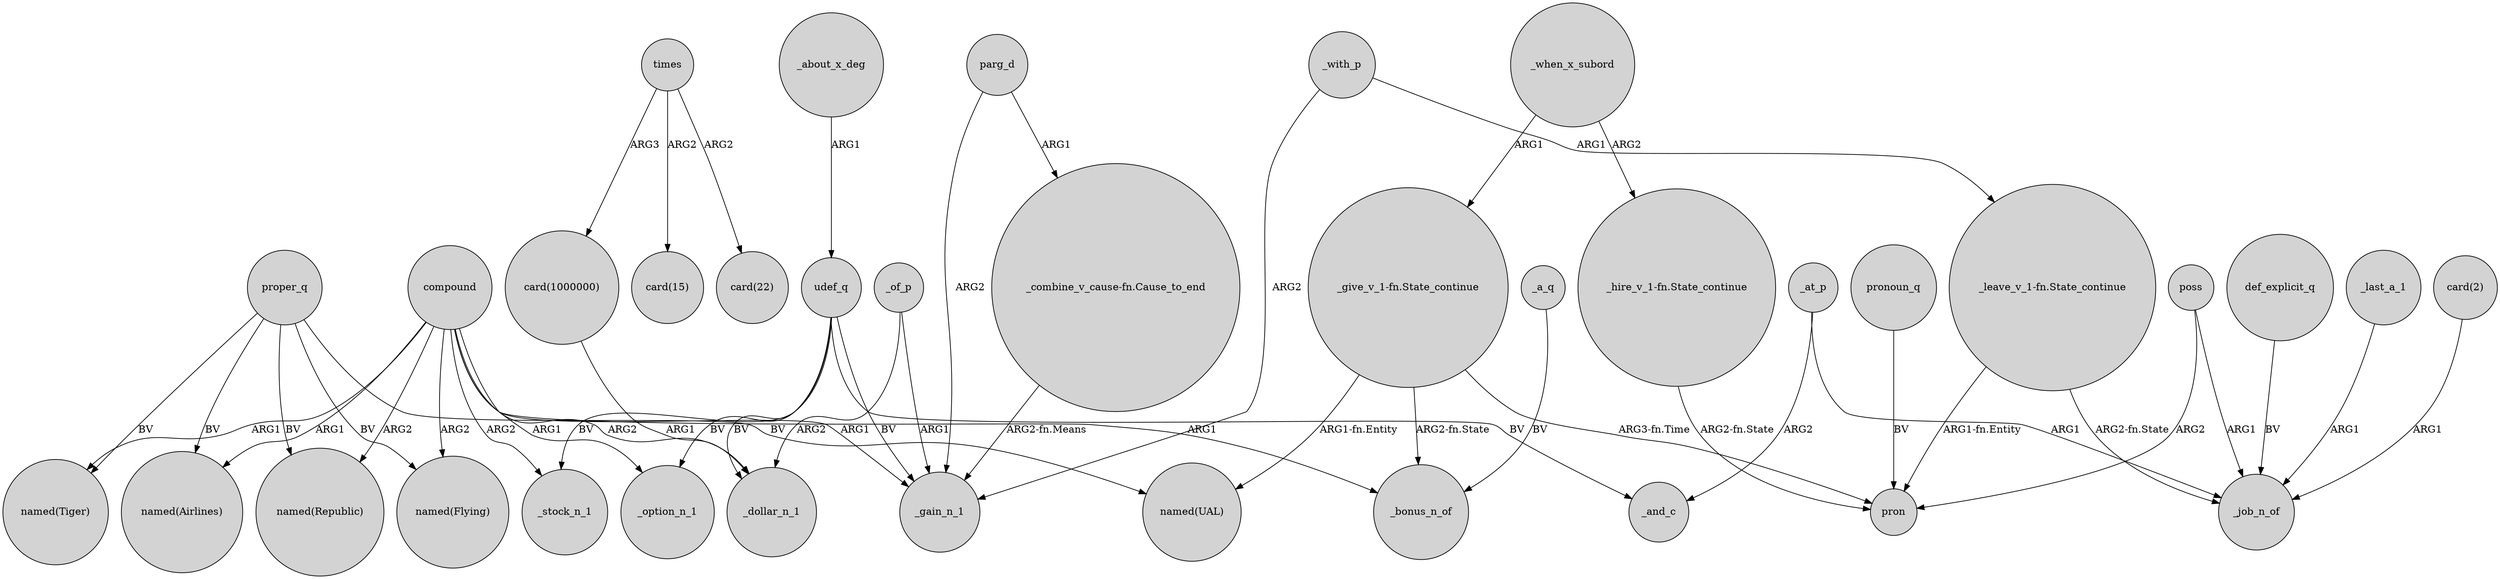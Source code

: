 digraph {
	node [shape=circle style=filled]
	proper_q -> "named(Flying)" [label=BV]
	"_give_v_1-fn.State_continue" -> pron [label="ARG3-fn.Time"]
	compound -> "named(Airlines)" [label=ARG1]
	parg_d -> "_combine_v_cause-fn.Cause_to_end" [label=ARG1]
	_with_p -> "_leave_v_1-fn.State_continue" [label=ARG1]
	poss -> _job_n_of [label=ARG1]
	compound -> "named(Flying)" [label=ARG2]
	udef_q -> _option_n_1 [label=BV]
	_last_a_1 -> _job_n_of [label=ARG1]
	times -> "card(1000000)" [label=ARG3]
	compound -> _dollar_n_1 [label=ARG2]
	"_combine_v_cause-fn.Cause_to_end" -> _gain_n_1 [label="ARG2-fn.Means"]
	udef_q -> _and_c [label=BV]
	_of_p -> _gain_n_1 [label=ARG1]
	parg_d -> _gain_n_1 [label=ARG2]
	compound -> "named(Tiger)" [label=ARG1]
	compound -> _option_n_1 [label=ARG1]
	proper_q -> "named(Tiger)" [label=BV]
	proper_q -> "named(Airlines)" [label=BV]
	"card(2)" -> _job_n_of [label=ARG1]
	_about_x_deg -> udef_q [label=ARG1]
	proper_q -> "named(UAL)" [label=BV]
	times -> "card(15)" [label=ARG2]
	pronoun_q -> pron [label=BV]
	poss -> pron [label=ARG2]
	udef_q -> _stock_n_1 [label=BV]
	_at_p -> _and_c [label=ARG2]
	def_explicit_q -> _job_n_of [label=BV]
	"_give_v_1-fn.State_continue" -> _bonus_n_of [label="ARG2-fn.State"]
	times -> "card(22)" [label=ARG2]
	compound -> _stock_n_1 [label=ARG2]
	"_give_v_1-fn.State_continue" -> "named(UAL)" [label="ARG1-fn.Entity"]
	udef_q -> _dollar_n_1 [label=BV]
	"_leave_v_1-fn.State_continue" -> pron [label="ARG1-fn.Entity"]
	_when_x_subord -> "_hire_v_1-fn.State_continue" [label=ARG2]
	"_hire_v_1-fn.State_continue" -> pron [label="ARG2-fn.State"]
	"card(1000000)" -> _dollar_n_1 [label=ARG1]
	"_leave_v_1-fn.State_continue" -> _job_n_of [label="ARG2-fn.State"]
	_a_q -> _bonus_n_of [label=BV]
	compound -> "named(Republic)" [label=ARG2]
	_with_p -> _gain_n_1 [label=ARG2]
	compound -> _bonus_n_of [label=ARG1]
	compound -> _gain_n_1 [label=ARG1]
	proper_q -> "named(Republic)" [label=BV]
	_at_p -> _job_n_of [label=ARG1]
	_of_p -> _dollar_n_1 [label=ARG2]
	_when_x_subord -> "_give_v_1-fn.State_continue" [label=ARG1]
	udef_q -> _gain_n_1 [label=BV]
}
